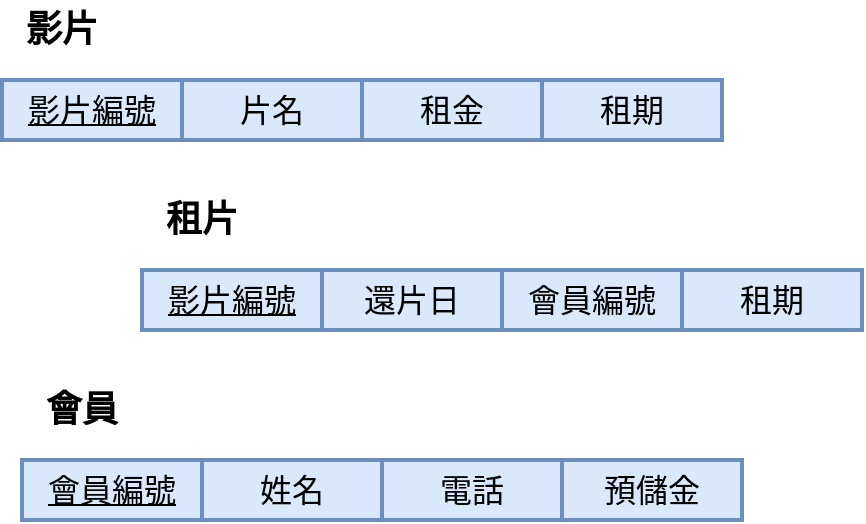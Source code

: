 <mxfile version="22.0.6" type="github">
  <diagram name="第 1 页" id="A-9dhl8txVm8QPDb1R0J">
    <mxGraphModel dx="2953" dy="1917" grid="1" gridSize="10" guides="1" tooltips="1" connect="1" arrows="1" fold="1" page="1" pageScale="1" pageWidth="827" pageHeight="1169" math="0" shadow="0">
      <root>
        <mxCell id="0" />
        <mxCell id="1" parent="0" />
        <mxCell id="HfhqxR9ILK057CA5Awt6-39" value="" style="group" vertex="1" connectable="0" parent="1">
          <mxGeometry x="-2350" y="-1030" width="360" height="70" as="geometry" />
        </mxCell>
        <mxCell id="HfhqxR9ILK057CA5Awt6-7" value="影片編號" style="rounded=0;whiteSpace=wrap;html=1;strokeWidth=2;fillColor=#dae8fc;strokeColor=#6c8ebf;fontSize=16;fontStyle=4" vertex="1" parent="HfhqxR9ILK057CA5Awt6-39">
          <mxGeometry y="40" width="90" height="30" as="geometry" />
        </mxCell>
        <mxCell id="HfhqxR9ILK057CA5Awt6-15" value="&lt;font style=&quot;font-size: 18px;&quot;&gt;影片&lt;/font&gt;" style="text;strokeColor=none;align=center;fillColor=none;html=1;verticalAlign=middle;whiteSpace=wrap;rounded=0;fontSize=18;fontStyle=1" vertex="1" parent="HfhqxR9ILK057CA5Awt6-39">
          <mxGeometry width="60" height="30" as="geometry" />
        </mxCell>
        <mxCell id="HfhqxR9ILK057CA5Awt6-19" value="片名" style="rounded=0;whiteSpace=wrap;html=1;strokeWidth=2;fillColor=#dae8fc;strokeColor=#6c8ebf;fontSize=16;fontStyle=0" vertex="1" parent="HfhqxR9ILK057CA5Awt6-39">
          <mxGeometry x="90" y="40" width="90" height="30" as="geometry" />
        </mxCell>
        <mxCell id="HfhqxR9ILK057CA5Awt6-20" value="租金" style="rounded=0;whiteSpace=wrap;html=1;strokeWidth=2;fillColor=#dae8fc;strokeColor=#6c8ebf;fontSize=16;fontStyle=0" vertex="1" parent="HfhqxR9ILK057CA5Awt6-39">
          <mxGeometry x="180" y="40" width="90" height="30" as="geometry" />
        </mxCell>
        <mxCell id="HfhqxR9ILK057CA5Awt6-22" value="租期" style="rounded=0;whiteSpace=wrap;html=1;strokeWidth=2;fillColor=#dae8fc;strokeColor=#6c8ebf;fontSize=16;fontStyle=0" vertex="1" parent="HfhqxR9ILK057CA5Awt6-39">
          <mxGeometry x="270" y="40" width="90" height="30" as="geometry" />
        </mxCell>
        <mxCell id="HfhqxR9ILK057CA5Awt6-40" value="" style="group" vertex="1" connectable="0" parent="1">
          <mxGeometry x="-2340" y="-840" width="360" height="70" as="geometry" />
        </mxCell>
        <mxCell id="HfhqxR9ILK057CA5Awt6-41" value="會員編號" style="rounded=0;whiteSpace=wrap;html=1;strokeWidth=2;fillColor=#dae8fc;strokeColor=#6c8ebf;fontSize=16;fontStyle=4" vertex="1" parent="HfhqxR9ILK057CA5Awt6-40">
          <mxGeometry y="40" width="90" height="30" as="geometry" />
        </mxCell>
        <mxCell id="HfhqxR9ILK057CA5Awt6-42" value="&lt;font style=&quot;font-size: 18px;&quot;&gt;會員&lt;/font&gt;" style="text;strokeColor=none;align=center;fillColor=none;html=1;verticalAlign=middle;whiteSpace=wrap;rounded=0;fontSize=18;fontStyle=1" vertex="1" parent="HfhqxR9ILK057CA5Awt6-40">
          <mxGeometry width="60" height="30" as="geometry" />
        </mxCell>
        <mxCell id="HfhqxR9ILK057CA5Awt6-43" value="姓名" style="rounded=0;whiteSpace=wrap;html=1;strokeWidth=2;fillColor=#dae8fc;strokeColor=#6c8ebf;fontSize=16;fontStyle=0" vertex="1" parent="HfhqxR9ILK057CA5Awt6-40">
          <mxGeometry x="90" y="40" width="90" height="30" as="geometry" />
        </mxCell>
        <mxCell id="HfhqxR9ILK057CA5Awt6-44" value="電話" style="rounded=0;whiteSpace=wrap;html=1;strokeWidth=2;fillColor=#dae8fc;strokeColor=#6c8ebf;fontSize=16;fontStyle=0" vertex="1" parent="HfhqxR9ILK057CA5Awt6-40">
          <mxGeometry x="180" y="40" width="90" height="30" as="geometry" />
        </mxCell>
        <mxCell id="HfhqxR9ILK057CA5Awt6-45" value="預儲金" style="rounded=0;whiteSpace=wrap;html=1;strokeWidth=2;fillColor=#dae8fc;strokeColor=#6c8ebf;fontSize=16;fontStyle=0" vertex="1" parent="HfhqxR9ILK057CA5Awt6-40">
          <mxGeometry x="270" y="40" width="90" height="30" as="geometry" />
        </mxCell>
        <mxCell id="HfhqxR9ILK057CA5Awt6-46" value="" style="group" vertex="1" connectable="0" parent="1">
          <mxGeometry x="-2280" y="-935" width="360" height="70" as="geometry" />
        </mxCell>
        <mxCell id="HfhqxR9ILK057CA5Awt6-29" value="影片編號" style="rounded=0;whiteSpace=wrap;html=1;strokeWidth=2;fillColor=#dae8fc;strokeColor=#6c8ebf;fontSize=16;fontStyle=4" vertex="1" parent="HfhqxR9ILK057CA5Awt6-46">
          <mxGeometry y="40" width="90" height="30" as="geometry" />
        </mxCell>
        <mxCell id="HfhqxR9ILK057CA5Awt6-30" value="租片" style="text;strokeColor=none;align=center;fillColor=none;html=1;verticalAlign=middle;whiteSpace=wrap;rounded=0;fontSize=18;fontStyle=1" vertex="1" parent="HfhqxR9ILK057CA5Awt6-46">
          <mxGeometry width="60" height="30" as="geometry" />
        </mxCell>
        <mxCell id="HfhqxR9ILK057CA5Awt6-31" value="還片日" style="rounded=0;whiteSpace=wrap;html=1;strokeWidth=2;fillColor=#dae8fc;strokeColor=#6c8ebf;fontSize=16;fontStyle=0" vertex="1" parent="HfhqxR9ILK057CA5Awt6-46">
          <mxGeometry x="90" y="40" width="90" height="30" as="geometry" />
        </mxCell>
        <mxCell id="HfhqxR9ILK057CA5Awt6-32" value="會員編號" style="rounded=0;whiteSpace=wrap;html=1;strokeWidth=2;fillColor=#dae8fc;strokeColor=#6c8ebf;fontSize=16;fontStyle=0" vertex="1" parent="HfhqxR9ILK057CA5Awt6-46">
          <mxGeometry x="180" y="40" width="90" height="30" as="geometry" />
        </mxCell>
        <mxCell id="HfhqxR9ILK057CA5Awt6-33" value="租期" style="rounded=0;whiteSpace=wrap;html=1;strokeWidth=2;fillColor=#dae8fc;strokeColor=#6c8ebf;fontSize=16;fontStyle=0" vertex="1" parent="HfhqxR9ILK057CA5Awt6-46">
          <mxGeometry x="270" y="40" width="90" height="30" as="geometry" />
        </mxCell>
      </root>
    </mxGraphModel>
  </diagram>
</mxfile>
